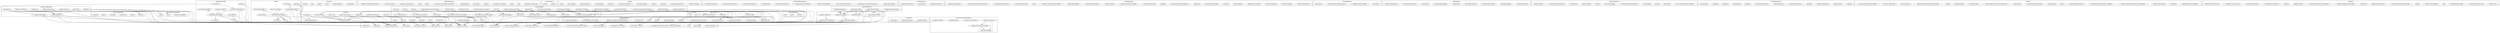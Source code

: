 strict digraph {
subgraph cluster_1927_IERC20Upgradeable {
label = "IERC20Upgradeable"
"1927_allowance" [label="allowance"]
"1927_transfer" [label="transfer"]
"1927_transferFrom" [label="transferFrom"]
"1927_totalSupply" [label="totalSupply"]
"1927_approve" [label="approve"]
"1927_balanceOf" [label="balanceOf"]
}subgraph cluster_4238_Address {
label = "Address"
"4238_sendValue" [label="sendValue"]
"4238_functionStaticCall" [label="functionStaticCall"]
"4238__revert" [label="_revert"]
"4238_isContract" [label="isContract"]
"4238_functionCall" [label="functionCall"]
"4238_functionDelegateCall" [label="functionDelegateCall"]
"4238_verifyCallResultFromTarget" [label="verifyCallResultFromTarget"]
"4238_functionCallWithValue" [label="functionCallWithValue"]
"4238_verifyCallResult" [label="verifyCallResult"]
"4238_functionCallWithValue" -> "4238_verifyCallResultFromTarget"
"4238_functionDelegateCall" -> "4238_functionDelegateCall"
"4238_verifyCallResult" -> "4238__revert"
"4238_functionDelegateCall" -> "4238_verifyCallResultFromTarget"
"4238_verifyCallResultFromTarget" -> "4238__revert"
"4238_verifyCallResultFromTarget" -> "4238_isContract"
"4238_functionStaticCall" -> "4238_functionStaticCall"
"4238_functionStaticCall" -> "4238_verifyCallResultFromTarget"
"4238_functionCallWithValue" -> "4238_functionCallWithValue"
"4238_functionCall" -> "4238_functionCallWithValue"
}subgraph cluster_6166_Merkle {
label = "Merkle"
"6166_verifyInclusionSha256" [label="verifyInclusionSha256"]
"6166_processInclusionProofSha256" [label="processInclusionProofSha256"]
"6166_merkleizeSha256" [label="merkleizeSha256"]
"6166_processInclusionProofKeccak" [label="processInclusionProofKeccak"]
"6166_verifyInclusionKeccak" [label="verifyInclusionKeccak"]
"6166_verifyInclusionSha256" -> "6166_processInclusionProofSha256"
"6166_verifyInclusionKeccak" -> "6166_processInclusionProofKeccak"
}subgraph cluster_3872_IERC20PermitUpgradeable {
label = "IERC20PermitUpgradeable"
"3872_DOMAIN_SEPARATOR" [label="DOMAIN_SEPARATOR"]
"3872_nonces" [label="nonces"]
"3872_permit" [label="permit"]
}subgraph cluster_5795_IPausable {
label = "IPausable"
"5795_pauserRegistry" [label="pauserRegistry"]
"5795_setPauserRegistry" [label="setPauserRegistry"]
"5795_paused" [label="paused"]
"5795_unpause" [label="unpause"]
"5795_pause" [label="pause"]
"5795_pauseAll" [label="pauseAll"]
}subgraph cluster_5158_IEigenPodManager {
label = "IEigenPodManager"
"5158_updateBeaconChainOracle" [label="updateBeaconChainOracle"]
"5158_stake" [label="stake"]
"5158_getPod" [label="getPod"]
"5158_restakeBeaconChainETH" [label="restakeBeaconChainETH"]
"5158_createPod" [label="createPod"]
"5158_ownerToPod" [label="ownerToPod"]
"5158_strategyManager" [label="strategyManager"]
"5158_recordOvercommittedBeaconChainETH" [label="recordOvercommittedBeaconChainETH"]
"5158_hasPod" [label="hasPod"]
"5158_slasher" [label="slasher"]
"5158_getBeaconChainStateRoot" [label="getBeaconChainStateRoot"]
"5158_beaconChainOracle" [label="beaconChainOracle"]
"5158_withdrawRestakedBeaconChainETH" [label="withdrawRestakedBeaconChainETH"]
}subgraph cluster_6184_IPauserRegistry {
label = "IPauserRegistry"
"6184_unpauser" [label="unpauser"]
"6184_isPauser" [label="isPauser"]
}subgraph cluster_2988_IStrategy {
label = "IStrategy"
"2988_sharesToUnderlying" [label="sharesToUnderlying"]
"2988_underlyingToSharesView" [label="underlyingToSharesView"]
"2988_totalShares" [label="totalShares"]
"2988_withdraw" [label="withdraw"]
"2988_userUnderlyingView" [label="userUnderlyingView"]
"2988_sharesToUnderlyingView" [label="sharesToUnderlyingView"]
"2988_explanation" [label="explanation"]
"2988_underlyingToken" [label="underlyingToken"]
"2988_underlyingToShares" [label="underlyingToShares"]
"2988_userUnderlying" [label="userUnderlying"]
"2988_deposit" [label="deposit"]
}subgraph cluster_3506_IEzEthToken {
label = "IEzEthToken"
"3506_burn" [label="burn"]
"3506_mint" [label="mint"]
}subgraph cluster_5045_IDelayedWithdrawalRouter {
label = "IDelayedWithdrawalRouter"
"5045_withdrawalDelayBlocks" [label="withdrawalDelayBlocks"]
"5045_getClaimableUserDelayedWithdrawals" [label="getClaimableUserDelayedWithdrawals"]
"5045_getUserDelayedWithdrawals" [label="getUserDelayedWithdrawals"]
"5045_setWithdrawalDelayBlocks" [label="setWithdrawalDelayBlocks"]
"5045_userDelayedWithdrawalByIndex" [label="userDelayedWithdrawalByIndex"]
"5045_createDelayedWithdrawal" [label="createDelayedWithdrawal"]
"5045_userWithdrawals" [label="userWithdrawals"]
"5045_claimDelayedWithdrawals" [label="claimDelayedWithdrawals"]
"5045_canClaimDelayedWithdrawal" [label="canClaimDelayedWithdrawal"]
"5045_userWithdrawalsLength" [label="userWithdrawalsLength"]
}subgraph cluster_4534_IOperatorDelegator {
label = "IOperatorDelegator"
"4534_getTokenBalanceFromStrategy" [label="getTokenBalanceFromStrategy"]
"4534_completeWithdrawal" [label="completeWithdrawal"]
"4534_deposit" [label="deposit"]
"4534_getStakedETHBalance" [label="getStakedETHBalance"]
"4534_startWithdrawal" [label="startWithdrawal"]
"4534_pendingUnstakedDelayedWithdrawalAmount" [label="pendingUnstakedDelayedWithdrawalAmount"]
"4534_eigenPod" [label="eigenPod"]
"4534_stakeEth" [label="stakeEth"]
}subgraph cluster_4279_IDelegationTerms {
label = "IDelegationTerms"
"4279_onDelegationReceived" [label="onDelegationReceived"]
"4279_payForService" [label="payForService"]
"4279_onDelegationWithdrawn" [label="onDelegationWithdrawn"]
}subgraph cluster_1849_ReentrancyGuardUpgradeable {
label = "ReentrancyGuardUpgradeable"
"1849__nonReentrantBefore" [label="_nonReentrantBefore"]
"1849___ReentrancyGuard_init_unchained" [label="__ReentrancyGuard_init_unchained"]
"1849__reentrancyGuardEntered" [label="_reentrancyGuardEntered"]
"1849__nonReentrantAfter" [label="_nonReentrantAfter"]
"1849___ReentrancyGuard_init" [label="__ReentrancyGuard_init"]
"1849___ReentrancyGuard_init" -> "1849___ReentrancyGuard_init_unchained"
"1849___ReentrancyGuard_init" -> "1849_onlyInitializing"
"1849___ReentrancyGuard_init_unchained" -> "1849_onlyInitializing"
}subgraph cluster_1596_RestakeManager {
label = "RestakeManager"
"1596_setOperatorDelegatorAllocation" [label="setOperatorDelegatorAllocation"]
"1596_getCollateralTokenIndex" [label="getCollateralTokenIndex"]
"1596_depositETH" [label="depositETH"]
"1596_removeOperatorDelegator" [label="removeOperatorDelegator"]
"1596_chooseOperatorDelegatorForWithdraw" [label="chooseOperatorDelegatorForWithdraw"]
"1596_setPaused" [label="setPaused"]
"1596_setTokenTvlLimit" [label="setTokenTvlLimit"]
"1596_setMaxDepositTVL" [label="setMaxDepositTVL"]
"1596_getCollateralTokensLength" [label="getCollateralTokensLength"]
"1596_getTotalRewardsEarned" [label="getTotalRewardsEarned"]
"1596_initialize" [label="initialize"]
"1596_depositTokenRewardsFromProtocol" [label="depositTokenRewardsFromProtocol"]
"1596_chooseOperatorDelegatorForDeposit" [label="chooseOperatorDelegatorForDeposit"]
"1596_getOperatorDelegatorsLength" [label="getOperatorDelegatorsLength"]
"1596_deposit" [label="deposit"]
"1596_stakeEthInOperatorDelegator" [label="stakeEthInOperatorDelegator"]
"1596_constructor" [label="constructor"]
"1596_calculateTVLs" [label="calculateTVLs"]
"1596_addCollateralToken" [label="addCollateralToken"]
"1596_removeCollateralToken" [label="removeCollateralToken"]
"1596_addOperatorDelegator" [label="addOperatorDelegator"]
"1596_stakeEthInOperatorDelegator" -> "1596_onlyDepositQueue"
"1596_depositETH" -> "1596_depositETH"
"1596_depositETH" -> "1596_notPaused"
"1596_setMaxDepositTVL" -> "1596_onlyRestakeManagerAdmin"
"1596_initialize" -> "1596_initializer"
"1596_deposit" -> "1596_nonReentrant"
"1596_setPaused" -> "1596_onlyDepositWithdrawPauserAdmin"
"1596_depositTokenRewardsFromProtocol" -> "1596_chooseOperatorDelegatorForDeposit"
"1596_constructor" -> "1596__disableInitializers"
"1596_deposit" -> "1596_chooseOperatorDelegatorForDeposit"
"1596_setOperatorDelegatorAllocation" -> "1596_onlyRestakeManagerAdmin"
"1596_addOperatorDelegator" -> "1596_onlyRestakeManagerAdmin"
"1596_deposit" -> "1596_calculateTVLs"
"1596_depositTokenRewardsFromProtocol" -> "1596_calculateTVLs"
"1596_initialize" -> "1596___ReentrancyGuard_init"
"1596_setTokenTvlLimit" -> "1596_getCollateralTokenIndex"
"1596_removeOperatorDelegator" -> "1596_onlyRestakeManagerAdmin"
"1596_depositETH" -> "1596_calculateTVLs"
"1596_deposit" -> "1596_deposit"
"1596_depositETH" -> "1596_nonReentrant"
"1596_addCollateralToken" -> "1596_onlyRestakeManagerAdmin"
"1596_deposit" -> "1596_getCollateralTokenIndex"
"1596_depositTokenRewardsFromProtocol" -> "1596_onlyDepositQueue"
"1596_removeCollateralToken" -> "1596_onlyRestakeManagerAdmin"
"1596_deposit" -> "1596_notPaused"
"1596_setTokenTvlLimit" -> "1596_onlyRestakeManagerAdmin"
}subgraph cluster_3262_IStrategyManager {
label = "IStrategyManager"
"3262_slashQueuedWithdrawal" [label="slashQueuedWithdrawal"]
"3262_depositIntoStrategy" [label="depositIntoStrategy"]
"3262_stakerStrategyShares" [label="stakerStrategyShares"]
"3262_depositBeaconChainETH" [label="depositBeaconChainETH"]
"3262_queueWithdrawal" [label="queueWithdrawal"]
"3262_slashShares" [label="slashShares"]
"3262_beaconChainETHStrategy" [label="beaconChainETHStrategy"]
"3262_getDeposits" [label="getDeposits"]
"3262_depositIntoStrategyWithSignature" [label="depositIntoStrategyWithSignature"]
"3262_delegation" [label="delegation"]
"3262_calculateWithdrawalRoot" [label="calculateWithdrawalRoot"]
"3262_addStrategiesToDepositWhitelist" [label="addStrategiesToDepositWhitelist"]
"3262_stakerStrategyList" [label="stakerStrategyList"]
"3262_completeQueuedWithdrawal" [label="completeQueuedWithdrawal"]
"3262_withdrawalDelayBlocks" [label="withdrawalDelayBlocks"]
"3262_recordOvercommittedBeaconChainETH" [label="recordOvercommittedBeaconChainETH"]
"3262_slasher" [label="slasher"]
"3262_numWithdrawalsQueued" [label="numWithdrawalsQueued"]
"3262_completeQueuedWithdrawals" [label="completeQueuedWithdrawals"]
"3262_removeStrategiesFromDepositWhitelist" [label="removeStrategiesFromDepositWhitelist"]
"3262_stakerStrategyListLength" [label="stakerStrategyListLength"]
}subgraph cluster_4547_IDepositQueue {
label = "IDepositQueue"
"4547_depositETHFromProtocol" [label="depositETHFromProtocol"]
"4547_totalEarned" [label="totalEarned"]
}subgraph cluster_3908_IERC20Permit {
label = "IERC20Permit"
"3908_nonces" [label="nonces"]
"3908_permit" [label="permit"]
"3908_DOMAIN_SEPARATOR" [label="DOMAIN_SEPARATOR"]
}subgraph cluster_3397_IRestakeManager {
label = "IRestakeManager"
"3397_calculateTVLs" [label="calculateTVLs"]
"3397_stakeEthInOperatorDelegator" [label="stakeEthInOperatorDelegator"]
"3397_depositTokenRewardsFromProtocol" [label="depositTokenRewardsFromProtocol"]
"3397_depositQueue" [label="depositQueue"]
}subgraph cluster_4680_IRoleManager {
label = "IRoleManager"
"4680_isEzETHMinterBurner" [label="isEzETHMinterBurner"]
"4680_isRoleManagerAdmin" [label="isRoleManagerAdmin"]
"4680_isDepositWithdrawPauser" [label="isDepositWithdrawPauser"]
"4680_isERC20RewardsAdmin" [label="isERC20RewardsAdmin"]
"4680_isTokenAdmin" [label="isTokenAdmin"]
"4680_isOperatorDelegatorAdmin" [label="isOperatorDelegatorAdmin"]
"4680_isOracleAdmin" [label="isOracleAdmin"]
"4680_isNativeEthRestakeAdmin" [label="isNativeEthRestakeAdmin"]
"4680_isRestakeManagerAdmin" [label="isRestakeManagerAdmin"]
}subgraph cluster_4938_IBeaconChainOracle {
label = "IBeaconChainOracle"
"4938_latestConfirmedOracleBlockNumber" [label="latestConfirmedOracleBlockNumber"]
"4938_setThreshold" [label="setThreshold"]
"4938_threshold" [label="threshold"]
"4938_isOracleSigner" [label="isOracleSigner"]
"4938_beaconStateRootAtBlockNumber" [label="beaconStateRootAtBlockNumber"]
"4938_removeOracleSigners" [label="removeOracleSigners"]
"4938_hasVoted" [label="hasVoted"]
"4938_addOracleSigners" [label="addOracleSigners"]
"4938_stateRootVotes" [label="stateRootVotes"]
"4938_voteForBeaconChainStateRoot" [label="voteForBeaconChainStateRoot"]
"4938_totalOracleSigners" [label="totalOracleSigners"]
}subgraph cluster_2381_IERC20 {
label = "IERC20"
"2381_transferFrom" [label="transferFrom"]
"2381_transfer" [label="transfer"]
"2381_balanceOf" [label="balanceOf"]
"2381_totalSupply" [label="totalSupply"]
"2381_allowance" [label="allowance"]
"2381_approve" [label="approve"]
}subgraph cluster_2894_IDelegationManager {
label = "IDelegationManager"
"2894_undelegate" [label="undelegate"]
"2894_delegationTerms" [label="delegationTerms"]
"2894_delegateToBySignature" [label="delegateToBySignature"]
"2894_delegateTo" [label="delegateTo"]
"2894_increaseDelegatedShares" [label="increaseDelegatedShares"]
"2894_registerAsOperator" [label="registerAsOperator"]
"2894_decreaseDelegatedShares" [label="decreaseDelegatedShares"]
"2894_isOperator" [label="isOperator"]
"2894_isNotDelegated" [label="isNotDelegated"]
"2894_delegatedTo" [label="delegatedTo"]
"2894_isDelegated" [label="isDelegated"]
"2894_operatorShares" [label="operatorShares"]
}subgraph cluster_2782_SafeERC20 {
label = "SafeERC20"
"2782_safeTransferFrom" [label="safeTransferFrom"]
"2782__callOptionalReturn" [label="_callOptionalReturn"]
"2782_forceApprove" [label="forceApprove"]
"2782_safeTransfer" [label="safeTransfer"]
"2782_safeApprove" [label="safeApprove"]
"2782_safeDecreaseAllowance" [label="safeDecreaseAllowance"]
"2782_safePermit" [label="safePermit"]
"2782__callOptionalReturnBool" [label="_callOptionalReturnBool"]
"2782_safeIncreaseAllowance" [label="safeIncreaseAllowance"]
"2782_safeApprove" -> "2782__callOptionalReturn"
"2782_safeTransferFrom" -> "2782__callOptionalReturn"
"2782_safeIncreaseAllowance" -> "2782__callOptionalReturn"
"2782_safeDecreaseAllowance" -> "2782__callOptionalReturn"
"2782_forceApprove" -> "2782__callOptionalReturn"
"2782_safeTransfer" -> "2782__callOptionalReturn"
"2782_forceApprove" -> "2782__callOptionalReturnBool"
}subgraph cluster_1765_Initializable {
label = "Initializable"
"1765__disableInitializers" [label="_disableInitializers"]
"1765__getInitializedVersion" [label="_getInitializedVersion"]
"1765__isInitializing" [label="_isInitializing"]
}subgraph cluster_2406_IERC20Metadata {
label = "IERC20Metadata"
"2406_decimals" [label="decimals"]
"2406_symbol" [label="symbol"]
"2406_name" [label="name"]
}subgraph cluster_4461_ISlasher {
label = "ISlasher"
"4461_getMiddlewareTimesIndexBlock" [label="getMiddlewareTimesIndexBlock"]
"4461_canWithdraw" [label="canWithdraw"]
"4461_middlewareTimesLength" [label="middlewareTimesLength"]
"4461_recordLastStakeUpdateAndRevokeSlashingAbility" [label="recordLastStakeUpdateAndRevokeSlashingAbility"]
"4461_getMiddlewareTimesIndexServeUntilBlock" [label="getMiddlewareTimesIndexServeUntilBlock"]
"4461_operatorToMiddlewareTimes" [label="operatorToMiddlewareTimes"]
"4461_isFrozen" [label="isFrozen"]
"4461_optIntoSlashing" [label="optIntoSlashing"]
"4461_getCorrectValueForInsertAfter" [label="getCorrectValueForInsertAfter"]
"4461_freezeOperator" [label="freezeOperator"]
"4461_operatorWhitelistedContractsLinkedListSize" [label="operatorWhitelistedContractsLinkedListSize"]
"4461_recordStakeUpdate" [label="recordStakeUpdate"]
"4461_latestUpdateBlock" [label="latestUpdateBlock"]
"4461_canSlash" [label="canSlash"]
"4461_operatorWhitelistedContractsLinkedListEntry" [label="operatorWhitelistedContractsLinkedListEntry"]
"4461_resetFrozenStatus" [label="resetFrozenStatus"]
"4461_recordFirstStakeUpdate" [label="recordFirstStakeUpdate"]
"4461_contractCanSlashOperatorUntilBlock" [label="contractCanSlashOperatorUntilBlock"]
}subgraph cluster_5746_BeaconChainProofs {
label = "BeaconChainProofs"
"5746_verifyValidatorBalance" [label="verifyValidatorBalance"]
"5746_getBalanceFromBalanceRoot" [label="getBalanceFromBalanceRoot"]
"5746_verifyValidatorFields" [label="verifyValidatorFields"]
"5746_verifyWithdrawalProofs" [label="verifyWithdrawalProofs"]
}subgraph cluster_4852_IEigenPod {
label = "IEigenPod"
"4852_validatorStatus" [label="validatorStatus"]
"4852_REQUIRED_BALANCE_GWEI" [label="REQUIRED_BALANCE_GWEI"]
"4852_withdrawBeforeRestaking" [label="withdrawBeforeRestaking"]
"4852_stake" [label="stake"]
"4852_verifyOvercommittedStake" [label="verifyOvercommittedStake"]
"4852_initialize" [label="initialize"]
"4852_mostRecentWithdrawalBlockNumber" [label="mostRecentWithdrawalBlockNumber"]
"4852_delayedWithdrawalRouter" [label="delayedWithdrawalRouter"]
"4852_hasRestaked" [label="hasRestaked"]
"4852_withdrawRestakedBeaconChainETH" [label="withdrawRestakedBeaconChainETH"]
"4852_verifyWithdrawalCredentialsAndBalance" [label="verifyWithdrawalCredentialsAndBalance"]
"4852_eigenPodManager" [label="eigenPodManager"]
"4852_podOwner" [label="podOwner"]
"4852_verifyAndProcessWithdrawal" [label="verifyAndProcessWithdrawal"]
"4852_provenPartialWithdrawal" [label="provenPartialWithdrawal"]
"4852_restakedExecutionLayerGwei" [label="restakedExecutionLayerGwei"]
"4852_REQUIRED_BALANCE_WEI" [label="REQUIRED_BALANCE_WEI"]
}subgraph cluster_5880_Endian {
label = "Endian"
"5880_fromLittleEndianUint64" [label="fromLittleEndianUint64"]
}subgraph cluster_3836_AddressUpgradeable {
label = "AddressUpgradeable"
"3836_functionCall" [label="functionCall"]
"3836_functionStaticCall" [label="functionStaticCall"]
"3836_functionDelegateCall" [label="functionDelegateCall"]
"3836__revert" [label="_revert"]
"3836_sendValue" [label="sendValue"]
"3836_isContract" [label="isContract"]
"3836_verifyCallResult" [label="verifyCallResult"]
"3836_verifyCallResultFromTarget" [label="verifyCallResultFromTarget"]
"3836_functionCallWithValue" [label="functionCallWithValue"]
"3836_verifyCallResultFromTarget" -> "3836__revert"
"3836_verifyCallResult" -> "3836__revert"
"3836_verifyCallResultFromTarget" -> "3836_isContract"
"3836_functionCallWithValue" -> "3836_verifyCallResultFromTarget"
"3836_functionDelegateCall" -> "3836_functionDelegateCall"
"3836_functionStaticCall" -> "3836_functionStaticCall"
"3836_functionCallWithValue" -> "3836_functionCallWithValue"
"3836_functionStaticCall" -> "3836_verifyCallResultFromTarget"
"3836_functionDelegateCall" -> "3836_verifyCallResultFromTarget"
"3836_functionCall" -> "3836_functionCallWithValue"
}subgraph cluster_4605_IRenzoOracle {
label = "IRenzoOracle"
"4605_lookupTokenValue" [label="lookupTokenValue"]
"4605_lookupTokenValues" [label="lookupTokenValues"]
"4605_calculateRedeemAmount" [label="calculateRedeemAmount"]
"4605_calculateMintAmount" [label="calculateMintAmount"]
"4605_lookupTokenAmountFromValue" [label="lookupTokenAmountFromValue"]
}subgraph cluster_2303_SafeERC20Upgradeable {
label = "SafeERC20Upgradeable"
"2303_forceApprove" [label="forceApprove"]
"2303_safeApprove" [label="safeApprove"]
"2303_safeIncreaseAllowance" [label="safeIncreaseAllowance"]
"2303_safeDecreaseAllowance" [label="safeDecreaseAllowance"]
"2303_safePermit" [label="safePermit"]
"2303__callOptionalReturn" [label="_callOptionalReturn"]
"2303_safeTransferFrom" [label="safeTransferFrom"]
"2303__callOptionalReturnBool" [label="_callOptionalReturnBool"]
"2303_safeTransfer" [label="safeTransfer"]
"2303_forceApprove" -> "2303__callOptionalReturn"
"2303_safeTransfer" -> "2303__callOptionalReturn"
"2303_safeIncreaseAllowance" -> "2303__callOptionalReturn"
"2303_safeApprove" -> "2303__callOptionalReturn"
"2303_safeDecreaseAllowance" -> "2303__callOptionalReturn"
"2303_forceApprove" -> "2303__callOptionalReturnBool"
"2303_safeTransferFrom" -> "2303__callOptionalReturn"
}subgraph cluster_solidity {
label = "[Solidity]"
"keccak256(uint256,uint256)" 
"revert(string)" 
"revert OverMaxBasisPoints()" 
"abi.decode()" 
"staticcall(uint256,uint256,uint256,uint256,uint256,uint256)" 
"sha256(bytes)" 
"require(bool,string)" 
"revert AlreadyAdded()" 
"revert MaxTokenTVLReached()" 
"revert InvalidTokenDecimals(uint8,uint8)" 
"code(address)" 
"revert NotFound()" 
"abi.encodeWithSelector()" 
"mstore(uint256,uint256)" 
"revert InvalidZeroInput()" 
"revert MaxTVLReached()" 
"revert(uint256,uint256)" 
"abi.encodePacked()" 
"balance(address)" 
"mload(uint256)" 
"gas()" 
"1596_chooseOperatorDelegatorForWithdraw" -> "revert NotFound()"
"2782_safeApprove" -> "abi.encodeWithSelector()"
"4238__revert" -> "mload(uint256)"
"3836__revert" -> "mload(uint256)"
"1765__disableInitializers" -> "require(bool,string)"
"3836_sendValue" -> "balance(address)"
"2303__callOptionalReturn" -> "require(bool,string)"
"6166_processInclusionProofSha256" -> "mstore(uint256,uint256)"
"2303_safeDecreaseAllowance" -> "abi.encodeWithSelector()"
"6166_processInclusionProofSha256" -> "require(bool,string)"
"2782_safeIncreaseAllowance" -> "abi.encodeWithSelector()"
"3836__revert" -> "revert(string)"
"6166_processInclusionProofSha256" -> "mload(uint256)"
"2782__callOptionalReturnBool" -> "abi.decode()"
"6166_processInclusionProofKeccak" -> "keccak256(uint256,uint256)"
"2303_safeTransfer" -> "abi.encodeWithSelector()"
"3836_isContract" -> "code(address)"
"3836_sendValue" -> "require(bool,string)"
"2303_safeApprove" -> "abi.encodeWithSelector()"
"1596_getCollateralTokenIndex" -> "revert NotFound()"
"2782_safeApprove" -> "require(bool,string)"
"6166_merkleizeSha256" -> "sha256(bytes)"
"6166_processInclusionProofKeccak" -> "mload(uint256)"
"4238_functionCallWithValue" -> "require(bool,string)"
"1596_addCollateralToken" -> "revert AlreadyAdded()"
"3836_functionCallWithValue" -> "require(bool,string)"
"2782_safeTransfer" -> "abi.encodeWithSelector()"
"2782_safeDecreaseAllowance" -> "require(bool,string)"
"2782__callOptionalReturn" -> "require(bool,string)"
"2303__callOptionalReturnBool" -> "abi.decode()"
"1596_addOperatorDelegator" -> "revert OverMaxBasisPoints()"
"1596_setOperatorDelegatorAllocation" -> "revert NotFound()"
"2782_forceApprove" -> "abi.encodeWithSelector()"
"3836_verifyCallResultFromTarget" -> "require(bool,string)"
"2782__callOptionalReturn" -> "abi.decode()"
"4238__revert" -> "revert(string)"
"1596_deposit" -> "revert MaxTokenTVLReached()"
"2782_safeDecreaseAllowance" -> "abi.encodeWithSelector()"
"2782_safeTransferFrom" -> "abi.encodeWithSelector()"
"4238_verifyCallResultFromTarget" -> "require(bool,string)"
"2303__callOptionalReturn" -> "abi.decode()"
"1596_getTotalRewardsEarned" -> "balance(address)"
"4238__revert" -> "revert(uint256,uint256)"
"2303_safePermit" -> "require(bool,string)"
"6166_processInclusionProofSha256" -> "revert(uint256,uint256)"
"2782_safePermit" -> "require(bool,string)"
"1596_removeCollateralToken" -> "revert NotFound()"
"5746_verifyWithdrawalProofs" -> "require(bool,string)"
"1596_removeOperatorDelegator" -> "revert NotFound()"
"2303_safeDecreaseAllowance" -> "require(bool,string)"
"1596_setOperatorDelegatorAllocation" -> "revert OverMaxBasisPoints()"
"1596_setOperatorDelegatorAllocation" -> "revert InvalidZeroInput()"
"1596_calculateTVLs" -> "balance(address)"
"4238_sendValue" -> "require(bool,string)"
"5746_verifyValidatorFields" -> "require(bool,string)"
"6166_processInclusionProofSha256" -> "gas()"
"1849__nonReentrantBefore" -> "require(bool,string)"
"6166_processInclusionProofKeccak" -> "require(bool,string)"
"2303_safeApprove" -> "require(bool,string)"
"1596_addOperatorDelegator" -> "revert AlreadyAdded()"
"2303_safeTransferFrom" -> "abi.encodeWithSelector()"
"6166_processInclusionProofSha256" -> "staticcall(uint256,uint256,uint256,uint256,uint256,uint256)"
"4238_isContract" -> "code(address)"
"1596_chooseOperatorDelegatorForDeposit" -> "revert NotFound()"
"4238_sendValue" -> "balance(address)"
"1596_depositETH" -> "revert MaxTVLReached()"
"2303_safeIncreaseAllowance" -> "abi.encodeWithSelector()"
"1596_stakeEthInOperatorDelegator" -> "revert NotFound()"
"1596_addCollateralToken" -> "revert InvalidTokenDecimals(uint8,uint8)"
"3836__revert" -> "revert(uint256,uint256)"
"2303_forceApprove" -> "abi.encodeWithSelector()"
"3836_functionCallWithValue" -> "balance(address)"
"6166_merkleizeSha256" -> "abi.encodePacked()"
"4238_functionCallWithValue" -> "balance(address)"
"5746_verifyValidatorBalance" -> "require(bool,string)"
"1596_deposit" -> "revert MaxTVLReached()"
"6166_processInclusionProofKeccak" -> "mstore(uint256,uint256)"
}"1596_deposit" -> "2782_safeApprove"
"1596_deposit" -> "4605_lookupTokenValue"
"1596_depositETH" -> "3506_totalSupply"
"5746_verifyValidatorFields" -> "6166_merkleizeSha256"
"1596_getTotalRewardsEarned" -> "4534_pendingUnstakedDelayedWithdrawalAmount"
"1596_deposit" -> "3506_totalSupply"
"1596_depositETH" -> "4605_calculateMintAmount"
"1596_depositTokenRewardsFromProtocol" -> "2782_safeApprove"
"2303_safePermit" -> "3872_permit"
"2303_safePermit" -> "3872_nonces"
"5746_verifyValidatorFields" -> "6166_verifyInclusionSha256"
"1596_depositTokenRewardsFromProtocol" -> "4534_deposit"
"2782_safeIncreaseAllowance" -> "2381_allowance"
"5746_verifyWithdrawalProofs" -> "6166_verifyInclusionSha256"
"1596_addCollateralToken" -> "2406_decimals"
"1596_getTotalRewardsEarned" -> "4534_eigenPod"
"1596_deposit" -> "4605_calculateMintAmount"
"1596_calculateTVLs" -> "4534_getTokenBalanceFromStrategy"
"2782_safePermit" -> "3908_permit"
"1596_deposit" -> "2782_safeTransferFrom"
"1596_depositTokenRewardsFromProtocol" -> "2782_safeTransferFrom"
"2303_safeApprove" -> "1927_allowance"
"1596_stakeEthInOperatorDelegator" -> "4534_stakeEth"
"2303__callOptionalReturnBool" -> "3836_isContract"
"1596_getTotalRewardsEarned" -> "4605_lookupTokenValue"
"1596_deposit" -> "4534_deposit"
"1596_calculateTVLs" -> "4605_lookupTokenValue"
"2782_safePermit" -> "3908_nonces"
"2303_safeIncreaseAllowance" -> "1927_allowance"
"1596_depositETH" -> "3506_mint"
"1596_calculateTVLs" -> "4534_getStakedETHBalance"
"2782_safeDecreaseAllowance" -> "2381_allowance"
"2303__callOptionalReturn" -> "3836_functionCall"
"2782__callOptionalReturnBool" -> "4238_isContract"
"2782__callOptionalReturn" -> "4238_functionCall"
"1596_getTotalRewardsEarned" -> "4547_totalEarned"
"2782_safeApprove" -> "2381_allowance"
"2303_safeDecreaseAllowance" -> "1927_allowance"
"1596_deposit" -> "3506_mint"
"5746_getBalanceFromBalanceRoot" -> "5880_fromLittleEndianUint64"
"1596_depositETH" -> "4547_depositETHFromProtocol"
"5746_verifyWithdrawalProofs" -> "6166_merkleizeSha256"
"5746_verifyValidatorBalance" -> "6166_verifyInclusionSha256"
}